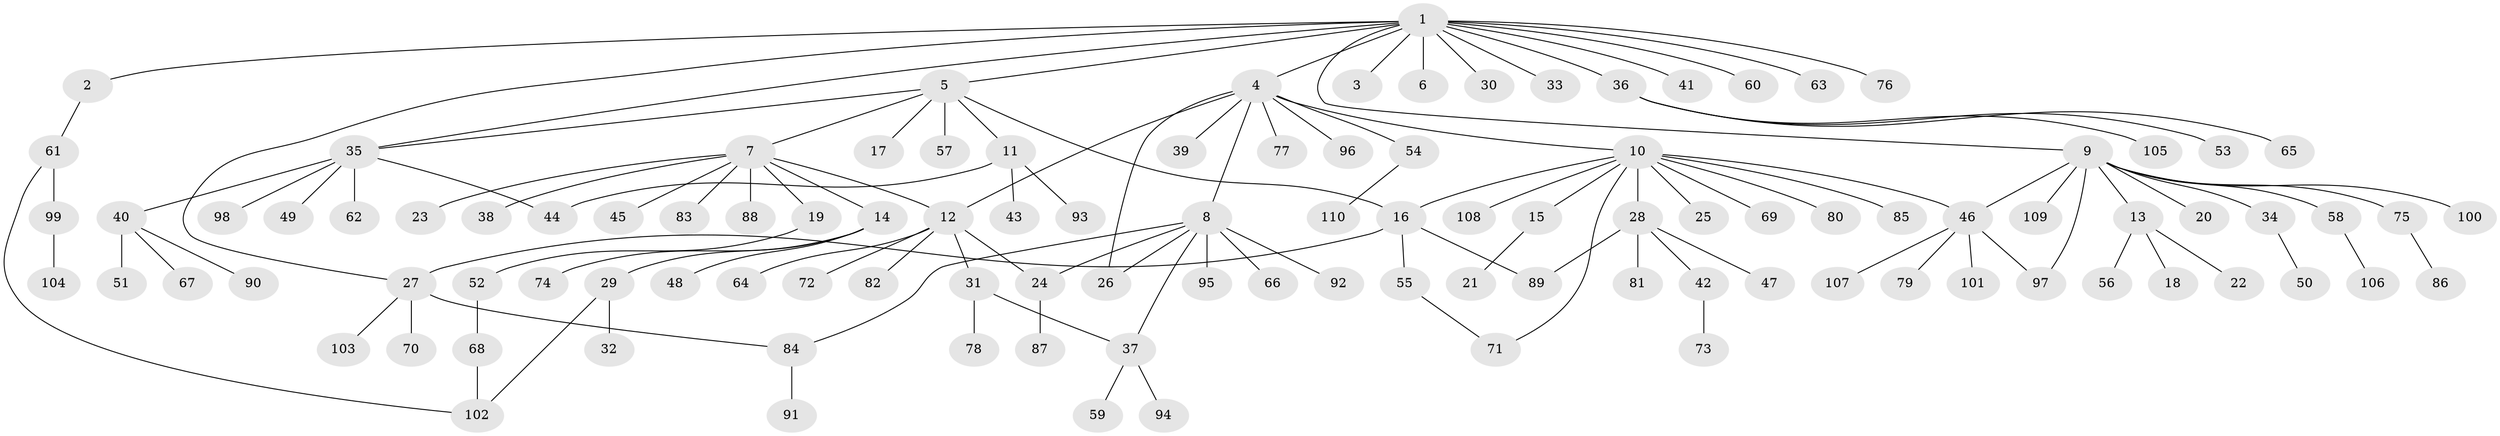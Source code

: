 // Generated by graph-tools (version 1.1) at 2025/01/03/09/25 03:01:43]
// undirected, 110 vertices, 124 edges
graph export_dot {
graph [start="1"]
  node [color=gray90,style=filled];
  1;
  2;
  3;
  4;
  5;
  6;
  7;
  8;
  9;
  10;
  11;
  12;
  13;
  14;
  15;
  16;
  17;
  18;
  19;
  20;
  21;
  22;
  23;
  24;
  25;
  26;
  27;
  28;
  29;
  30;
  31;
  32;
  33;
  34;
  35;
  36;
  37;
  38;
  39;
  40;
  41;
  42;
  43;
  44;
  45;
  46;
  47;
  48;
  49;
  50;
  51;
  52;
  53;
  54;
  55;
  56;
  57;
  58;
  59;
  60;
  61;
  62;
  63;
  64;
  65;
  66;
  67;
  68;
  69;
  70;
  71;
  72;
  73;
  74;
  75;
  76;
  77;
  78;
  79;
  80;
  81;
  82;
  83;
  84;
  85;
  86;
  87;
  88;
  89;
  90;
  91;
  92;
  93;
  94;
  95;
  96;
  97;
  98;
  99;
  100;
  101;
  102;
  103;
  104;
  105;
  106;
  107;
  108;
  109;
  110;
  1 -- 2;
  1 -- 3;
  1 -- 4;
  1 -- 5;
  1 -- 6;
  1 -- 9;
  1 -- 27;
  1 -- 30;
  1 -- 33;
  1 -- 35;
  1 -- 36;
  1 -- 41;
  1 -- 60;
  1 -- 63;
  1 -- 76;
  2 -- 61;
  4 -- 8;
  4 -- 10;
  4 -- 12;
  4 -- 26;
  4 -- 39;
  4 -- 54;
  4 -- 77;
  4 -- 96;
  5 -- 7;
  5 -- 11;
  5 -- 16;
  5 -- 17;
  5 -- 35;
  5 -- 57;
  7 -- 12;
  7 -- 14;
  7 -- 19;
  7 -- 23;
  7 -- 38;
  7 -- 45;
  7 -- 83;
  7 -- 88;
  8 -- 24;
  8 -- 26;
  8 -- 37;
  8 -- 66;
  8 -- 84;
  8 -- 92;
  8 -- 95;
  9 -- 13;
  9 -- 20;
  9 -- 34;
  9 -- 46;
  9 -- 58;
  9 -- 75;
  9 -- 97;
  9 -- 100;
  9 -- 109;
  10 -- 15;
  10 -- 16;
  10 -- 25;
  10 -- 28;
  10 -- 46;
  10 -- 69;
  10 -- 71;
  10 -- 80;
  10 -- 85;
  10 -- 108;
  11 -- 43;
  11 -- 44;
  11 -- 93;
  12 -- 24;
  12 -- 31;
  12 -- 64;
  12 -- 72;
  12 -- 82;
  13 -- 18;
  13 -- 22;
  13 -- 56;
  14 -- 29;
  14 -- 48;
  14 -- 74;
  15 -- 21;
  16 -- 27;
  16 -- 55;
  16 -- 89;
  19 -- 52;
  24 -- 87;
  27 -- 70;
  27 -- 84;
  27 -- 103;
  28 -- 42;
  28 -- 47;
  28 -- 81;
  28 -- 89;
  29 -- 32;
  29 -- 102;
  31 -- 37;
  31 -- 78;
  34 -- 50;
  35 -- 40;
  35 -- 44;
  35 -- 49;
  35 -- 62;
  35 -- 98;
  36 -- 53;
  36 -- 65;
  36 -- 105;
  37 -- 59;
  37 -- 94;
  40 -- 51;
  40 -- 67;
  40 -- 90;
  42 -- 73;
  46 -- 79;
  46 -- 97;
  46 -- 101;
  46 -- 107;
  52 -- 68;
  54 -- 110;
  55 -- 71;
  58 -- 106;
  61 -- 99;
  61 -- 102;
  68 -- 102;
  75 -- 86;
  84 -- 91;
  99 -- 104;
}
